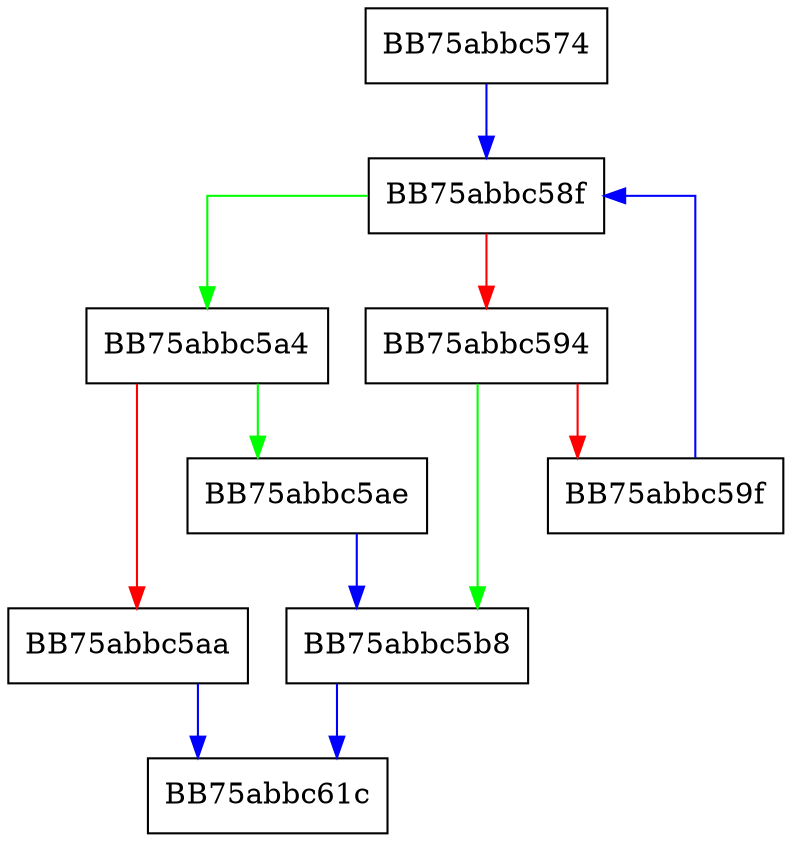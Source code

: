 digraph store_descriptor {
  node [shape="box"];
  graph [splines=ortho];
  BB75abbc574 -> BB75abbc58f [color="blue"];
  BB75abbc58f -> BB75abbc5a4 [color="green"];
  BB75abbc58f -> BB75abbc594 [color="red"];
  BB75abbc594 -> BB75abbc5b8 [color="green"];
  BB75abbc594 -> BB75abbc59f [color="red"];
  BB75abbc59f -> BB75abbc58f [color="blue"];
  BB75abbc5a4 -> BB75abbc5ae [color="green"];
  BB75abbc5a4 -> BB75abbc5aa [color="red"];
  BB75abbc5aa -> BB75abbc61c [color="blue"];
  BB75abbc5ae -> BB75abbc5b8 [color="blue"];
  BB75abbc5b8 -> BB75abbc61c [color="blue"];
}